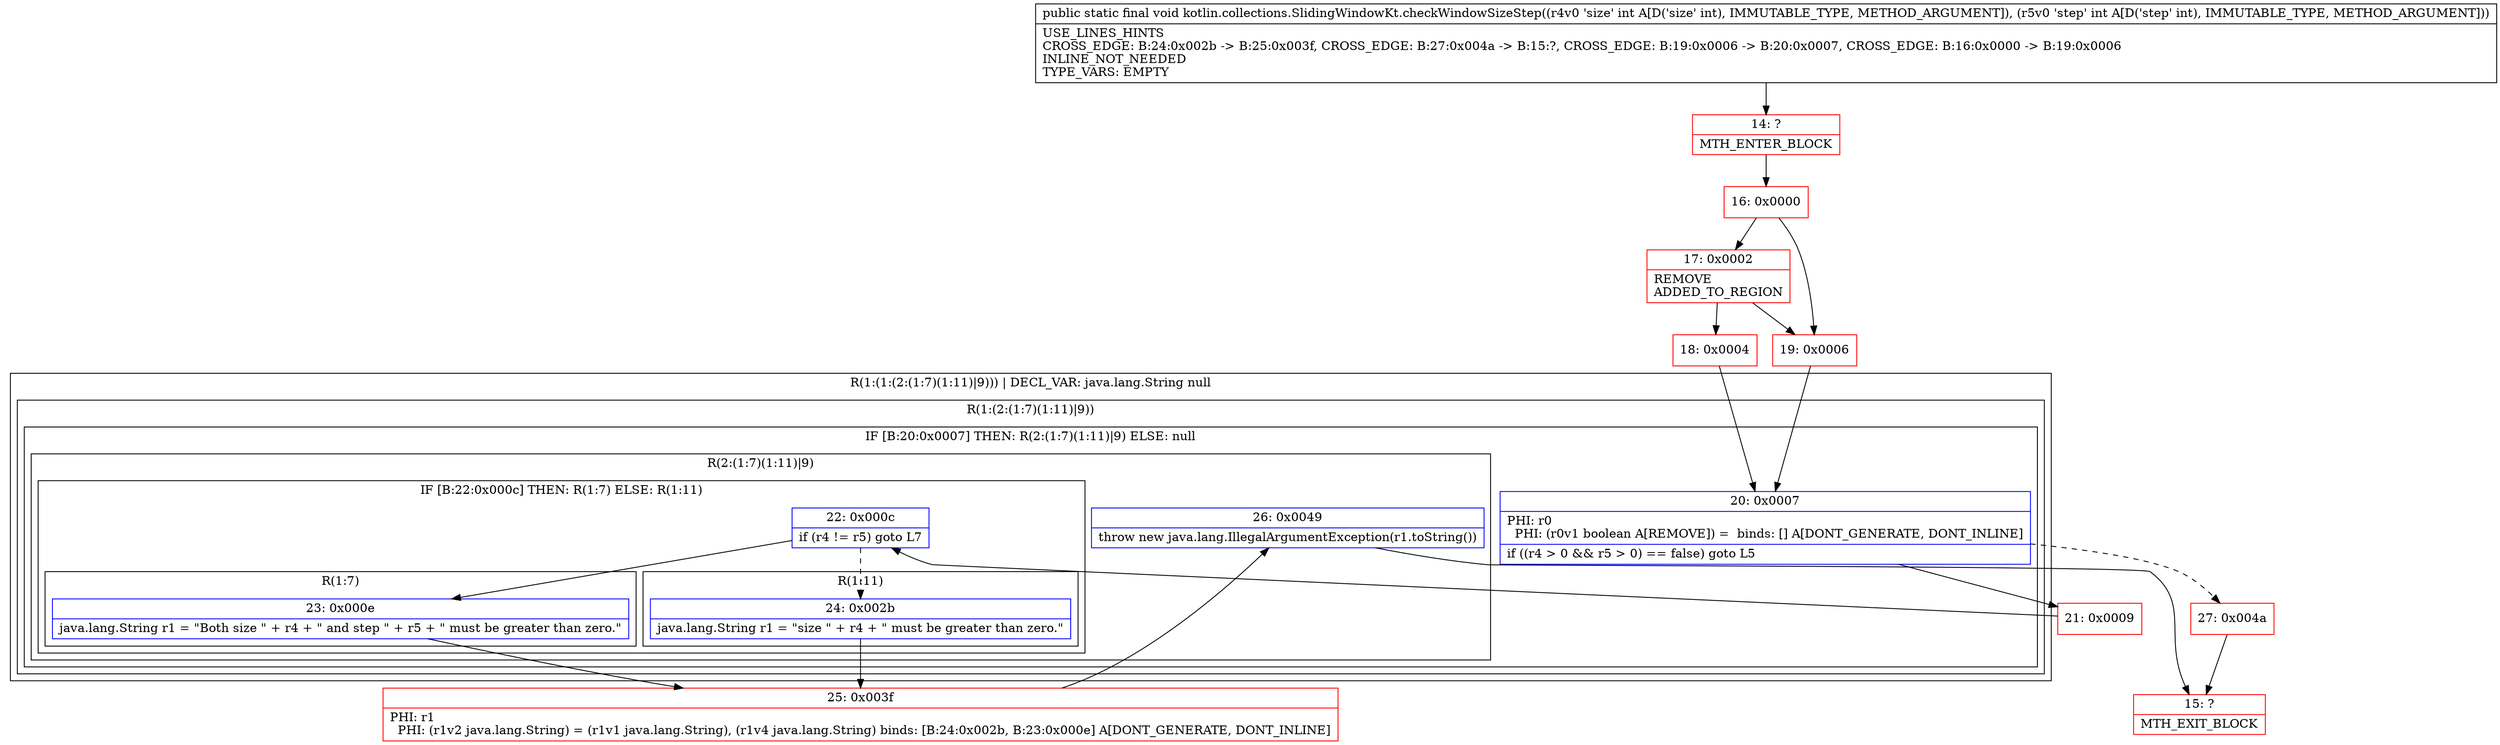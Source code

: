 digraph "CFG forkotlin.collections.SlidingWindowKt.checkWindowSizeStep(II)V" {
subgraph cluster_Region_537942909 {
label = "R(1:(1:(2:(1:7)(1:11)|9))) | DECL_VAR: java.lang.String null\l";
node [shape=record,color=blue];
subgraph cluster_Region_916439718 {
label = "R(1:(2:(1:7)(1:11)|9))";
node [shape=record,color=blue];
subgraph cluster_IfRegion_1936702458 {
label = "IF [B:20:0x0007] THEN: R(2:(1:7)(1:11)|9) ELSE: null";
node [shape=record,color=blue];
Node_20 [shape=record,label="{20\:\ 0x0007|PHI: r0 \l  PHI: (r0v1 boolean A[REMOVE]) =  binds: [] A[DONT_GENERATE, DONT_INLINE]\l|if ((r4 \> 0 && r5 \> 0) == false) goto L5\l}"];
subgraph cluster_Region_676074787 {
label = "R(2:(1:7)(1:11)|9)";
node [shape=record,color=blue];
subgraph cluster_IfRegion_170227940 {
label = "IF [B:22:0x000c] THEN: R(1:7) ELSE: R(1:11)";
node [shape=record,color=blue];
Node_22 [shape=record,label="{22\:\ 0x000c|if (r4 != r5) goto L7\l}"];
subgraph cluster_Region_1436219937 {
label = "R(1:7)";
node [shape=record,color=blue];
Node_23 [shape=record,label="{23\:\ 0x000e|java.lang.String r1 = \"Both size \" + r4 + \" and step \" + r5 + \" must be greater than zero.\"\l}"];
}
subgraph cluster_Region_1662590470 {
label = "R(1:11)";
node [shape=record,color=blue];
Node_24 [shape=record,label="{24\:\ 0x002b|java.lang.String r1 = \"size \" + r4 + \" must be greater than zero.\"\l}"];
}
}
Node_26 [shape=record,label="{26\:\ 0x0049|throw new java.lang.IllegalArgumentException(r1.toString())\l}"];
}
}
}
}
Node_14 [shape=record,color=red,label="{14\:\ ?|MTH_ENTER_BLOCK\l}"];
Node_16 [shape=record,color=red,label="{16\:\ 0x0000}"];
Node_17 [shape=record,color=red,label="{17\:\ 0x0002|REMOVE\lADDED_TO_REGION\l}"];
Node_18 [shape=record,color=red,label="{18\:\ 0x0004}"];
Node_21 [shape=record,color=red,label="{21\:\ 0x0009}"];
Node_25 [shape=record,color=red,label="{25\:\ 0x003f|PHI: r1 \l  PHI: (r1v2 java.lang.String) = (r1v1 java.lang.String), (r1v4 java.lang.String) binds: [B:24:0x002b, B:23:0x000e] A[DONT_GENERATE, DONT_INLINE]\l}"];
Node_15 [shape=record,color=red,label="{15\:\ ?|MTH_EXIT_BLOCK\l}"];
Node_27 [shape=record,color=red,label="{27\:\ 0x004a}"];
Node_19 [shape=record,color=red,label="{19\:\ 0x0006}"];
MethodNode[shape=record,label="{public static final void kotlin.collections.SlidingWindowKt.checkWindowSizeStep((r4v0 'size' int A[D('size' int), IMMUTABLE_TYPE, METHOD_ARGUMENT]), (r5v0 'step' int A[D('step' int), IMMUTABLE_TYPE, METHOD_ARGUMENT]))  | USE_LINES_HINTS\lCROSS_EDGE: B:24:0x002b \-\> B:25:0x003f, CROSS_EDGE: B:27:0x004a \-\> B:15:?, CROSS_EDGE: B:19:0x0006 \-\> B:20:0x0007, CROSS_EDGE: B:16:0x0000 \-\> B:19:0x0006\lINLINE_NOT_NEEDED\lTYPE_VARS: EMPTY\l}"];
MethodNode -> Node_14;Node_20 -> Node_21;
Node_20 -> Node_27[style=dashed];
Node_22 -> Node_23;
Node_22 -> Node_24[style=dashed];
Node_23 -> Node_25;
Node_24 -> Node_25;
Node_26 -> Node_15;
Node_14 -> Node_16;
Node_16 -> Node_17;
Node_16 -> Node_19;
Node_17 -> Node_18;
Node_17 -> Node_19;
Node_18 -> Node_20;
Node_21 -> Node_22;
Node_25 -> Node_26;
Node_27 -> Node_15;
Node_19 -> Node_20;
}


